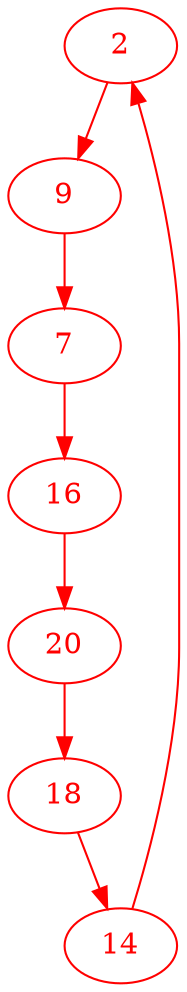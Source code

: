 digraph g{
node [color = red, fontcolor=red]; 2 7 9 14 16 18 20 ;
2 -> 9 [color=red] ;
7 -> 16 [color=red] ;
9 -> 7 [color=red] ;
14 -> 2 [color=red] ;
16 -> 20 [color=red] ;
18 -> 14 [color=red] ;
20 -> 18 [color=red] ;
}
